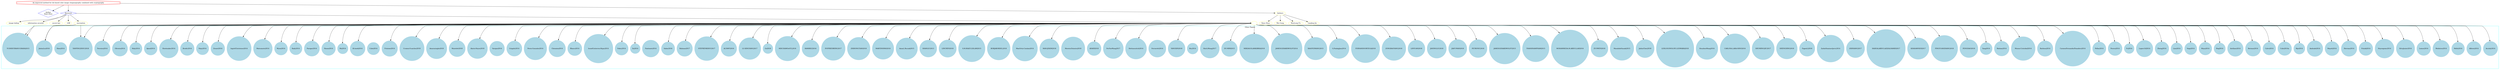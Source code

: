 strict digraph mind_map4 {
	node [color=red shape=doubleoctagon]
	"An improved method for lsb based color image steganography combined with cryptography"
	node [color=blue shape=diamond]
	"Author
Xinyi Zhou"
	Keyword
	"An improved method for lsb based color image steganography combined with cryptography" -> "Author
Xinyi Zhou"
	"An improved method for lsb based color image steganography combined with cryptography" -> Keyword
	node [color=yellow shape=ellipse]
	"image hiding"
	Keyword -> "image hiding"
	" information security"
	Keyword -> " information security"
	" secret key"
	Keyword -> " secret key"
	" LSB"
	Keyword -> " LSB"
	" encryption"
	Keyword -> " encryption"
	""
	Keyword -> ""
	subgraph cluster_0 {
		node [style=filled]
		node [color=lightblue shape=circle]
		label="Other Papers"
		color=cyan
		PENGHAO2018
		PINGYUANZHANG2018
		KHASAWNEH2017
		HADEALABDULAZIZALHAMID2017
		ZHINIANG2017
		ZarkoStanisavljevic2014
		FagenLi2016
		SHENGDING2018
		SHUMINGQIU2017
		"CARLOSA.LARA-NINO2016"
		TANPINGZHOU2018
		HouzhenWang2016
		"LEHLOGONOLOP.I.LEDWABA2018"
		JaihuiChen2018
		MasahideSasaki2015
		ZUOWEN2018
		"MOHAMMEDA.M.ABDULLAH2016"
		JinhuiLiu2016
		THANHNAMPHAM2015
		JAMESGERARDWOLFF2015
		PETROVIC2018
		JIAFUWAN2018
		JIAYINGLIU2018
		LINYUAN2018
		ZONGBAOYANG2018
		FERNANDOORTEGA2018
		"G.PankajJain2014"
		XIAOFEIWANG2015
		JAMESGERARDWOLFF2014
		MIRZAGOLAMKIBRIA2018
		"DU-MIM2015"
		ShirLiWang2017
		YANGXIN2018
		Hettiarachchi2014
		"Fei-YueWang2017"
		ADADI2018
		"MAN-JEKIM2018"
		"MaxOrtiz-Catalan2014"
		BORJABORDEL2018
		"S.M.RIAZULISLAM2015"
		LINCHEN2018
		SHANLIU2013
		"AnnaL.Buczak2015"
		YUDHISTIRANUGRAHA2015
		MARTINSPAN2018
		ZHIHONGTIAN2018
		IVOFRIEDBERG2017
		RAMIREZ2016
		MISCHAMOeSTL2018
		Ge2018
		"LU-XINGYANG2017"
		ALTAWY2016
		STEPHENKHOU2017
		Rahman2017
		Sabar2016
		Xu2014
		Fabry2014
		"IsraelGutierrez-Rojas2014"
		Blanco2014
		Chenaina2014
		Bry2014
		"Perez-Gonzalez2014"
		Ferrarotti2014
		Grigalis2014
		"Alario-Hoyos2018"
		Wautelet2018
		MoreiraTeixeira2018
		Amarasinghe2018
		"G-omez-S-anchez2018"
		Frixione2014
		"Kl-imek2014"
		Ma2014
		Hasan2014
		Parapar2014
		Rady2014
		Wynn2014
		Matsumoto2014
		IngirdChristense2014
		Zouari2014
		Vleju2014
		Brodic2014
		Slootmaker2014
		Ajmal2014
		Maly2014
		Oliveira2014
		Fantinato2014
		Ferreira2014
		Accioly2014
		Alferez2014
		Mello2014
		Medeiros2014
		Lemos2014
		SilvaJunior2014
		Varajao2014
		Huysegoms2014
		Putnik2014
		Herranz2014
		Mayeh2014
		Andrade2014
		Cubo2014
		Rijo2014
		Cubo2014a
		Calvo2014
		Berman2014
		Arellano2014
		Hog2014
		Moya2014
		Vega2014
		Lino2014
		Zheng2014
		"Lopez-Gil2014"
		Fu2014
		Perera2014
		Pellas2014
		CarmenFernandezPanadero2014
		Barbosa2014
		"Munoz-Cristobal2014"
		Shen2014
		Baloian2014
		Yang2014
	}
	" information security" -> YUDHISTIRANUGRAHA2015
	" encryption" -> TANPINGZHOU2018
	" encryption" -> JinhuiLiu2016
	"" -> PENGHAO2018
	"" -> PENGHAO2018
	"" -> PENGHAO2018
	"" -> PENGHAO2018
	"" -> PENGHAO2018
	"" -> PENGHAO2018
	"" -> PINGYUANZHANG2018
	"" -> PINGYUANZHANG2018
	"" -> PINGYUANZHANG2018
	"" -> PINGYUANZHANG2018
	"" -> PINGYUANZHANG2018
	"" -> KHASAWNEH2017
	"" -> KHASAWNEH2017
	"" -> KHASAWNEH2017
	"" -> KHASAWNEH2017
	"" -> KHASAWNEH2017
	"" -> HADEALABDULAZIZALHAMID2017
	"" -> HADEALABDULAZIZALHAMID2017
	"" -> HADEALABDULAZIZALHAMID2017
	"" -> HADEALABDULAZIZALHAMID2017
	"" -> HADEALABDULAZIZALHAMID2017
	"" -> HADEALABDULAZIZALHAMID2017
	"" -> ZHINIANG2017
	"" -> ZHINIANG2017
	"" -> ZHINIANG2017
	"" -> ZHINIANG2017
	"" -> ZarkoStanisavljevic2014
	"" -> ZarkoStanisavljevic2014
	"" -> ZarkoStanisavljevic2014
	"" -> ZarkoStanisavljevic2014
	"" -> ZarkoStanisavljevic2014
	"" -> ZarkoStanisavljevic2014
	"" -> ZarkoStanisavljevic2014
	"" -> ZarkoStanisavljevic2014
	"" -> FagenLi2016
	"" -> FagenLi2016
	"" -> FagenLi2016
	"" -> FagenLi2016
	"" -> FagenLi2016
	"" -> SHENGDING2018
	"" -> SHENGDING2018
	"" -> SHENGDING2018
	"" -> SHENGDING2018
	"" -> SHENGDING2018
	"" -> SHUMINGQIU2017
	"" -> SHUMINGQIU2017
	"" -> SHUMINGQIU2017
	"" -> SHUMINGQIU2017
	"" -> SHUMINGQIU2017
	"" -> SHUMINGQIU2017
	"" -> "CARLOSA.LARA-NINO2016"
	"" -> "CARLOSA.LARA-NINO2016"
	"" -> "CARLOSA.LARA-NINO2016"
	"" -> "CARLOSA.LARA-NINO2016"
	"" -> TANPINGZHOU2018
	"" -> TANPINGZHOU2018
	"" -> TANPINGZHOU2018
	"" -> TANPINGZHOU2018
	"" -> TANPINGZHOU2018
	"" -> TANPINGZHOU2018
	"" -> TANPINGZHOU2018
	"" -> HouzhenWang2016
	"" -> HouzhenWang2016
	"" -> HouzhenWang2016
	"" -> HouzhenWang2016
	"" -> "LEHLOGONOLOP.I.LEDWABA2018"
	"" -> "LEHLOGONOLOP.I.LEDWABA2018"
	"" -> "LEHLOGONOLOP.I.LEDWABA2018"
	"" -> "LEHLOGONOLOP.I.LEDWABA2018"
	"" -> JaihuiChen2018
	"" -> JaihuiChen2018
	"" -> JaihuiChen2018
	"" -> JaihuiChen2018
	"" -> MasahideSasaki2015
	"" -> MasahideSasaki2015
	"" -> MasahideSasaki2015
	"" -> ZUOWEN2018
	"" -> ZUOWEN2018
	"" -> ZUOWEN2018
	"" -> ZUOWEN2018
	"" -> "MOHAMMEDA.M.ABDULLAH2016"
	"" -> "MOHAMMEDA.M.ABDULLAH2016"
	"" -> "MOHAMMEDA.M.ABDULLAH2016"
	"" -> "MOHAMMEDA.M.ABDULLAH2016"
	"" -> "MOHAMMEDA.M.ABDULLAH2016"
	"" -> "MOHAMMEDA.M.ABDULLAH2016"
	"" -> "MOHAMMEDA.M.ABDULLAH2016"
	"" -> JinhuiLiu2016
	"" -> JinhuiLiu2016
	"" -> JinhuiLiu2016
	"" -> JinhuiLiu2016
	"" -> JinhuiLiu2016
	"" -> THANHNAMPHAM2015
	"" -> THANHNAMPHAM2015
	"" -> JAMESGERARDWOLFF2015
	"" -> JAMESGERARDWOLFF2015
	"" -> JAMESGERARDWOLFF2015
	"" -> JAMESGERARDWOLFF2015
	"" -> JAMESGERARDWOLFF2015
	"" -> JAMESGERARDWOLFF2015
	"" -> JAMESGERARDWOLFF2015
	"" -> JAMESGERARDWOLFF2015
	"" -> JAMESGERARDWOLFF2015
	"" -> JAMESGERARDWOLFF2015
	"" -> PETROVIC2018
	"" -> PETROVIC2018
	"" -> PETROVIC2018
	"" -> PETROVIC2018
	"" -> PETROVIC2018
	"" -> PETROVIC2018
	"" -> PETROVIC2018
	"" -> JIAFUWAN2018
	"" -> JIAFUWAN2018
	"" -> JIAFUWAN2018
	"" -> JIAFUWAN2018
	"" -> JIAYINGLIU2018
	"" -> JIAYINGLIU2018
	"" -> JIAYINGLIU2018
	"" -> JIAYINGLIU2018
	"" -> JIAYINGLIU2018
	"" -> LINYUAN2018
	"" -> LINYUAN2018
	"" -> LINYUAN2018
	"" -> LINYUAN2018
	"" -> LINYUAN2018
	"" -> ZONGBAOYANG2018
	"" -> ZONGBAOYANG2018
	"" -> ZONGBAOYANG2018
	"" -> FERNANDOORTEGA2018
	"" -> FERNANDOORTEGA2018
	"" -> FERNANDOORTEGA2018
	"" -> FERNANDOORTEGA2018
	"" -> FERNANDOORTEGA2018
	"" -> FERNANDOORTEGA2018
	"" -> FERNANDOORTEGA2018
	"" -> FERNANDOORTEGA2018
	"" -> "G.PankajJain2014"
	"" -> "G.PankajJain2014"
	"" -> "G.PankajJain2014"
	"" -> "G.PankajJain2014"
	"" -> XIAOFEIWANG2015
	"" -> XIAOFEIWANG2015
	"" -> XIAOFEIWANG2015
	"" -> XIAOFEIWANG2015
	"" -> XIAOFEIWANG2015
	"" -> JAMESGERARDWOLFF2014
	"" -> JAMESGERARDWOLFF2014
	"" -> JAMESGERARDWOLFF2014
	"" -> JAMESGERARDWOLFF2014
	"" -> JAMESGERARDWOLFF2014
	"" -> JAMESGERARDWOLFF2014
	"" -> MIRZAGOLAMKIBRIA2018
	"" -> MIRZAGOLAMKIBRIA2018
	"" -> MIRZAGOLAMKIBRIA2018
	"" -> MIRZAGOLAMKIBRIA2018
	"" -> "DU-MIM2015"
	"" -> "DU-MIM2015"
	"" -> "DU-MIM2015"
	"" -> "DU-MIM2015"
	"" -> "DU-MIM2015"
	"" -> "DU-MIM2015"
	"" -> "DU-MIM2015"
	"" -> "DU-MIM2015"
	"" -> ShirLiWang2017
	"" -> ShirLiWang2017
	"" -> ShirLiWang2017
	"" -> YANGXIN2018
	"" -> YANGXIN2018
	"" -> YANGXIN2018
	"" -> YANGXIN2018
	"" -> Hettiarachchi2014
	"" -> Hettiarachchi2014
	"" -> Hettiarachchi2014
	"" -> Hettiarachchi2014
	"" -> Hettiarachchi2014
	"" -> Hettiarachchi2014
	"" -> Hettiarachchi2014
	"" -> "Fei-YueWang2017"
	"" -> "Fei-YueWang2017"
	"" -> "Fei-YueWang2017"
	"" -> "Fei-YueWang2017"
	"" -> "Fei-YueWang2017"
	"" -> "Fei-YueWang2017"
	"" -> "Fei-YueWang2017"
	"" -> "Fei-YueWang2017"
	"" -> "Fei-YueWang2017"
	"" -> ADADI2018
	"" -> ADADI2018
	"" -> ADADI2018
	"" -> "MAN-JEKIM2018"
	"" -> "MAN-JEKIM2018"
	"" -> "MAN-JEKIM2018"
	"" -> "MAN-JEKIM2018"
	"" -> "MAN-JEKIM2018"
	"" -> "MAN-JEKIM2018"
	"" -> "MAN-JEKIM2018"
	"" -> "MaxOrtiz-Catalan2014"
	"" -> "MaxOrtiz-Catalan2014"
	"" -> "MaxOrtiz-Catalan2014"
	"" -> "MaxOrtiz-Catalan2014"
	"" -> "MaxOrtiz-Catalan2014"
	"" -> BORJABORDEL2018
	"" -> BORJABORDEL2018
	"" -> BORJABORDEL2018
	"" -> BORJABORDEL2018
	"" -> BORJABORDEL2018
	"" -> BORJABORDEL2018
	"" -> "S.M.RIAZULISLAM2015"
	"" -> "S.M.RIAZULISLAM2015"
	"" -> "S.M.RIAZULISLAM2015"
	"" -> "S.M.RIAZULISLAM2015"
	"" -> "S.M.RIAZULISLAM2015"
	"" -> "S.M.RIAZULISLAM2015"
	"" -> "S.M.RIAZULISLAM2015"
	"" -> "S.M.RIAZULISLAM2015"
	"" -> "S.M.RIAZULISLAM2015"
	"" -> "S.M.RIAZULISLAM2015"
	"" -> "S.M.RIAZULISLAM2015"
	"" -> "S.M.RIAZULISLAM2015"
	"" -> LINCHEN2018
	"" -> LINCHEN2018
	"" -> LINCHEN2018
	"" -> LINCHEN2018
	"" -> SHANLIU2013
	"" -> SHANLIU2013
	"" -> SHANLIU2013
	"" -> SHANLIU2013
	"" -> "AnnaL.Buczak2015"
	"" -> "AnnaL.Buczak2015"
	"" -> "AnnaL.Buczak2015"
	"" -> YUDHISTIRANUGRAHA2015
	"" -> YUDHISTIRANUGRAHA2015
	"" -> YUDHISTIRANUGRAHA2015
	"" -> YUDHISTIRANUGRAHA2015
	"" -> YUDHISTIRANUGRAHA2015
	"" -> YUDHISTIRANUGRAHA2015
	"" -> YUDHISTIRANUGRAHA2015
	"" -> MARTINSPAN2018
	"" -> MARTINSPAN2018
	"" -> MARTINSPAN2018
	"" -> MARTINSPAN2018
	"" -> MARTINSPAN2018
	"" -> MARTINSPAN2018
	"" -> ZHIHONGTIAN2018
	"" -> ZHIHONGTIAN2018
	"" -> ZHIHONGTIAN2018
	"" -> ZHIHONGTIAN2018
	"" -> ZHIHONGTIAN2018
	"" -> IVOFRIEDBERG2017
	"" -> IVOFRIEDBERG2017
	"" -> IVOFRIEDBERG2017
	"" -> IVOFRIEDBERG2017
	"" -> IVOFRIEDBERG2017
	"" -> IVOFRIEDBERG2017
	"" -> IVOFRIEDBERG2017
	"" -> IVOFRIEDBERG2017
	"" -> IVOFRIEDBERG2017
	"" -> IVOFRIEDBERG2017
	"" -> IVOFRIEDBERG2017
	"" -> IVOFRIEDBERG2017
	"" -> IVOFRIEDBERG2017
	"" -> RAMIREZ2016
	"" -> RAMIREZ2016
	"" -> RAMIREZ2016
	"" -> RAMIREZ2016
	"" -> RAMIREZ2016
	"" -> RAMIREZ2016
	"" -> RAMIREZ2016
	"" -> RAMIREZ2016
	"" -> RAMIREZ2016
	"" -> RAMIREZ2016
	"" -> RAMIREZ2016
	"" -> RAMIREZ2016
	"" -> RAMIREZ2016
	"" -> MISCHAMOeSTL2018
	"" -> MISCHAMOeSTL2018
	"" -> MISCHAMOeSTL2018
	"" -> MISCHAMOeSTL2018
	"" -> Ge2018
	"" -> Ge2018
	"" -> Ge2018
	"" -> Ge2018
	"" -> Ge2018
	"" -> "LU-XINGYANG2017"
	"" -> "LU-XINGYANG2017"
	"" -> "LU-XINGYANG2017"
	"" -> "LU-XINGYANG2017"
	"" -> "LU-XINGYANG2017"
	"" -> ALTAWY2016
	"" -> ALTAWY2016
	"" -> ALTAWY2016
	"" -> ALTAWY2016
	"" -> STEPHENKHOU2017
	"" -> STEPHENKHOU2017
	"" -> STEPHENKHOU2017
	"" -> STEPHENKHOU2017
	"" -> Rahman2017
	"" -> Rahman2017
	"" -> Rahman2017
	"" -> Rahman2017
	"" -> Rahman2017
	"" -> Rahman2017
	"" -> Sabar2016
	"" -> Sabar2016
	"" -> Sabar2016
	"" -> Sabar2016
	"" -> Xu2014
	"" -> Xu2014
	"" -> Xu2014
	"" -> Xu2014
	"" -> Xu2014
	"" -> Xu2014
	"" -> Xu2014
	"" -> Xu2014
	"" -> Fabry2014
	"" -> Fabry2014
	"" -> Fabry2014
	"" -> Fabry2014
	"" -> Fabry2014
	"" -> "IsraelGutierrez-Rojas2014"
	"" -> "IsraelGutierrez-Rojas2014"
	"" -> "IsraelGutierrez-Rojas2014"
	"" -> "IsraelGutierrez-Rojas2014"
	"" -> "IsraelGutierrez-Rojas2014"
	"" -> "IsraelGutierrez-Rojas2014"
	"" -> Blanco2014
	"" -> Blanco2014
	"" -> Blanco2014
	"" -> Blanco2014
	"" -> Blanco2014
	"" -> Blanco2014
	"" -> Blanco2014
	"" -> Blanco2014
	"" -> Blanco2014
	"" -> Chenaina2014
	"" -> Chenaina2014
	"" -> Chenaina2014
	"" -> Chenaina2014
	"" -> Chenaina2014
	"" -> "Perez-Gonzalez2014"
	"" -> "Perez-Gonzalez2014"
	"" -> "Perez-Gonzalez2014"
	"" -> "Perez-Gonzalez2014"
	"" -> "Perez-Gonzalez2014"
	"" -> "Perez-Gonzalez2014"
	"" -> Grigalis2014
	"" -> Grigalis2014
	"" -> Grigalis2014
	"" -> Grigalis2014
	"" -> "Alario-Hoyos2018"
	"" -> "Alario-Hoyos2018"
	"" -> "Alario-Hoyos2018"
	"" -> "Alario-Hoyos2018"
	"" -> "Alario-Hoyos2018"
	"" -> "Alario-Hoyos2018"
	"" -> Wautelet2018
	"" -> Wautelet2018
	"" -> Wautelet2018
	"" -> Wautelet2018
	"" -> Wautelet2018
	"" -> Wautelet2018
	"" -> Wautelet2018
	"" -> Amarasinghe2018
	"" -> Amarasinghe2018
	"" -> Amarasinghe2018
	"" -> Amarasinghe2018
	"" -> "G-omez-S-anchez2018"
	"" -> "G-omez-S-anchez2018"
	"" -> "G-omez-S-anchez2018"
	"" -> Frixione2014
	"" -> Frixione2014
	"" -> Frixione2014
	"" -> Frixione2014
	"" -> Frixione2014
	"" -> Frixione2014
	"" -> "Kl-imek2014"
	"" -> "Kl-imek2014"
	"" -> "Kl-imek2014"
	"" -> "Kl-imek2014"
	"" -> Ma2014
	"" -> Ma2014
	"" -> Ma2014
	"" -> Hasan2014
	"" -> Hasan2014
	"" -> Hasan2014
	"" -> Hasan2014
	"" -> Hasan2014
	"" -> Parapar2014
	"" -> Parapar2014
	"" -> Parapar2014
	"" -> Parapar2014
	"" -> Parapar2014
	"" -> Parapar2014
	"" -> Rady2014
	"" -> Rady2014
	"" -> Rady2014
	"" -> Rady2014
	"" -> Rady2014
	"" -> Rady2014
	"" -> Wynn2014
	"" -> Wynn2014
	"" -> Wynn2014
	"" -> Wynn2014
	"" -> Wynn2014
	"" -> Matsumoto2014
	"" -> Matsumoto2014
	"" -> Matsumoto2014
	"" -> Matsumoto2014
	"" -> Matsumoto2014
	"" -> Matsumoto2014
	"" -> Matsumoto2014
	"" -> IngirdChristense2014
	"" -> IngirdChristense2014
	"" -> IngirdChristense2014
	"" -> IngirdChristense2014
	"" -> IngirdChristense2014
	"" -> Zouari2014
	"" -> Zouari2014
	"" -> Zouari2014
	"" -> Zouari2014
	"" -> Vleju2014
	"" -> Vleju2014
	"" -> Vleju2014
	"" -> Vleju2014
	"" -> Vleju2014
	"" -> Vleju2014
	"" -> Brodic2014
	"" -> Brodic2014
	"" -> Brodic2014
	"" -> Brodic2014
	"" -> Brodic2014
	"" -> Slootmaker2014
	"" -> Slootmaker2014
	"" -> Slootmaker2014
	"" -> Slootmaker2014
	"" -> Ajmal2014
	"" -> Ajmal2014
	"" -> Ajmal2014
	"" -> Ajmal2014
	"" -> Maly2014
	"" -> Maly2014
	"" -> Maly2014
	"" -> Maly2014
	"" -> Maly2014
	"" -> Oliveira2014
	"" -> Oliveira2014
	"" -> Oliveira2014
	"" -> Ferreira2014
	"" -> Ferreira2014
	"" -> Ferreira2014
	"" -> Ferreira2014
	"" -> Accioly2014
	"" -> Accioly2014
	"" -> Accioly2014
	"" -> Alferez2014
	"" -> Alferez2014
	"" -> Alferez2014
	"" -> Alferez2014
	"" -> Alferez2014
	"" -> Alferez2014
	"" -> Alferez2014
	"" -> Alferez2014
	"" -> Alferez2014
	"" -> Mello2014
	"" -> Mello2014
	"" -> Mello2014
	"" -> Mello2014
	"" -> Mello2014
	"" -> Mello2014
	"" -> Medeiros2014
	"" -> Medeiros2014
	"" -> Medeiros2014
	"" -> Medeiros2014
	"" -> Lemos2014
	"" -> Lemos2014
	"" -> Lemos2014
	"" -> Lemos2014
	"" -> SilvaJunior2014
	"" -> SilvaJunior2014
	"" -> SilvaJunior2014
	"" -> Huysegoms2014
	"" -> Huysegoms2014
	"" -> Huysegoms2014
	"" -> Huysegoms2014
	"" -> Huysegoms2014
	"" -> Putnik2014
	"" -> Putnik2014
	"" -> Putnik2014
	"" -> Herranz2014
	"" -> Herranz2014
	"" -> Herranz2014
	"" -> Mayeh2014
	"" -> Mayeh2014
	"" -> Mayeh2014
	"" -> Mayeh2014
	"" -> Mayeh2014
	"" -> Mayeh2014
	"" -> Mayeh2014
	"" -> Andrade2014
	"" -> Andrade2014
	"" -> Andrade2014
	"" -> Andrade2014
	"" -> Rijo2014
	"" -> Rijo2014
	"" -> Rijo2014
	"" -> Rijo2014
	"" -> Rijo2014
	"" -> Rijo2014
	"" -> Rijo2014
	"" -> Rijo2014
	"" -> Rijo2014
	"" -> Cubo2014a
	"" -> Cubo2014a
	"" -> Cubo2014a
	"" -> Cubo2014a
	"" -> Cubo2014a
	"" -> Cubo2014a
	"" -> Cubo2014a
	"" -> Cubo2014a
	"" -> Cubo2014a
	"" -> Calvo2014
	"" -> Calvo2014
	"" -> Calvo2014
	"" -> Calvo2014
	"" -> Calvo2014
	"" -> Calvo2014
	"" -> Berman2014
	"" -> Berman2014
	"" -> Berman2014
	"" -> Berman2014
	"" -> Berman2014
	"" -> Berman2014
	"" -> Arellano2014
	"" -> Arellano2014
	"" -> Arellano2014
	"" -> Hog2014
	"" -> Hog2014
	"" -> Hog2014
	"" -> Hog2014
	"" -> Hog2014
	"" -> Hog2014
	"" -> Moya2014
	"" -> Moya2014
	"" -> Moya2014
	"" -> Moya2014
	"" -> Moya2014
	"" -> Vega2014
	"" -> Vega2014
	"" -> Vega2014
	"" -> Vega2014
	"" -> Vega2014
	"" -> Lino2014
	"" -> Lino2014
	"" -> Lino2014
	"" -> Zheng2014
	"" -> Zheng2014
	"" -> Zheng2014
	"" -> Zheng2014
	"" -> "Lopez-Gil2014"
	"" -> "Lopez-Gil2014"
	"" -> "Lopez-Gil2014"
	"" -> "Lopez-Gil2014"
	"" -> "Lopez-Gil2014"
	"" -> Fu2014
	"" -> Fu2014
	"" -> Fu2014
	"" -> Fu2014
	"" -> Fu2014
	"" -> Fu2014
	"" -> Perera2014
	"" -> Perera2014
	"" -> Perera2014
	"" -> Perera2014
	"" -> Perera2014
	"" -> Pellas2014
	"" -> Pellas2014
	"" -> Pellas2014
	"" -> Pellas2014
	"" -> Pellas2014
	"" -> CarmenFernandezPanadero2014
	"" -> CarmenFernandezPanadero2014
	"" -> CarmenFernandezPanadero2014
	"" -> CarmenFernandezPanadero2014
	"" -> CarmenFernandezPanadero2014
	"" -> CarmenFernandezPanadero2014
	"" -> CarmenFernandezPanadero2014
	"" -> CarmenFernandezPanadero2014
	"" -> CarmenFernandezPanadero2014
	"" -> CarmenFernandezPanadero2014
	"" -> Barbosa2014
	"" -> Barbosa2014
	"" -> Barbosa2014
	"" -> "Munoz-Cristobal2014"
	"" -> "Munoz-Cristobal2014"
	"" -> "Munoz-Cristobal2014"
	"" -> "Munoz-Cristobal2014"
	"" -> "Munoz-Cristobal2014"
	"" -> Baloian2014
	"" -> Baloian2014
	"" -> Baloian2014
	"" -> Baloian2014
	"" -> Baloian2014
	"" -> Yang2014
	"" -> Yang2014
	"" -> Yang2014
	"" -> Yang2014
	"" -> Yang2014
	"An improved method for lsb based color image steganography combined with cryptography" -> Authors
	Authors -> "Xinyi Zhou"
	Authors -> "Wei Gong"
	Authors -> "WenLong Fu"
	Authors -> "LianJing Jin"
}
